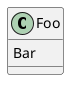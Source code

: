{
  "sha1": "10pesb98gr6vib7g9rlf4oexaxc6lpr",
  "insertion": {
    "when": "2024-05-30T20:48:19.526Z",
    "url": "http://forum.plantuml.net/6840/end-block-comment-delimiter-causes-image-to-not-be-generated",
    "user": "plantuml@gmail.com"
  }
}
@startuml
/'
!definelong CLASS()
!enddefinelong
'/

class Foo {
    Bar
}
@enduml
